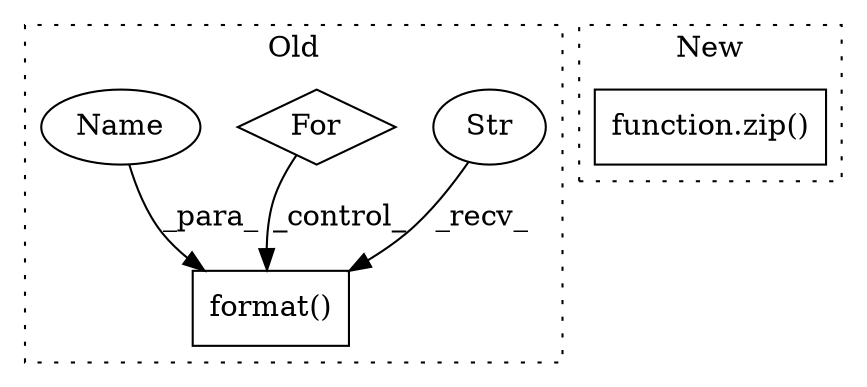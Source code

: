 digraph G {
subgraph cluster0 {
1 [label="format()" a="75" s="5321,5363" l="38,1" shape="box"];
3 [label="Str" a="66" s="5321" l="30" shape="ellipse"];
4 [label="For" a="107" s="5225,5247" l="4,10" shape="diamond"];
5 [label="Name" a="87" s="5359" l="4" shape="ellipse"];
label = "Old";
style="dotted";
}
subgraph cluster1 {
2 [label="function.zip()" a="75" s="10595,10619" l="4,1" shape="box"];
label = "New";
style="dotted";
}
3 -> 1 [label="_recv_"];
4 -> 1 [label="_control_"];
5 -> 1 [label="_para_"];
}